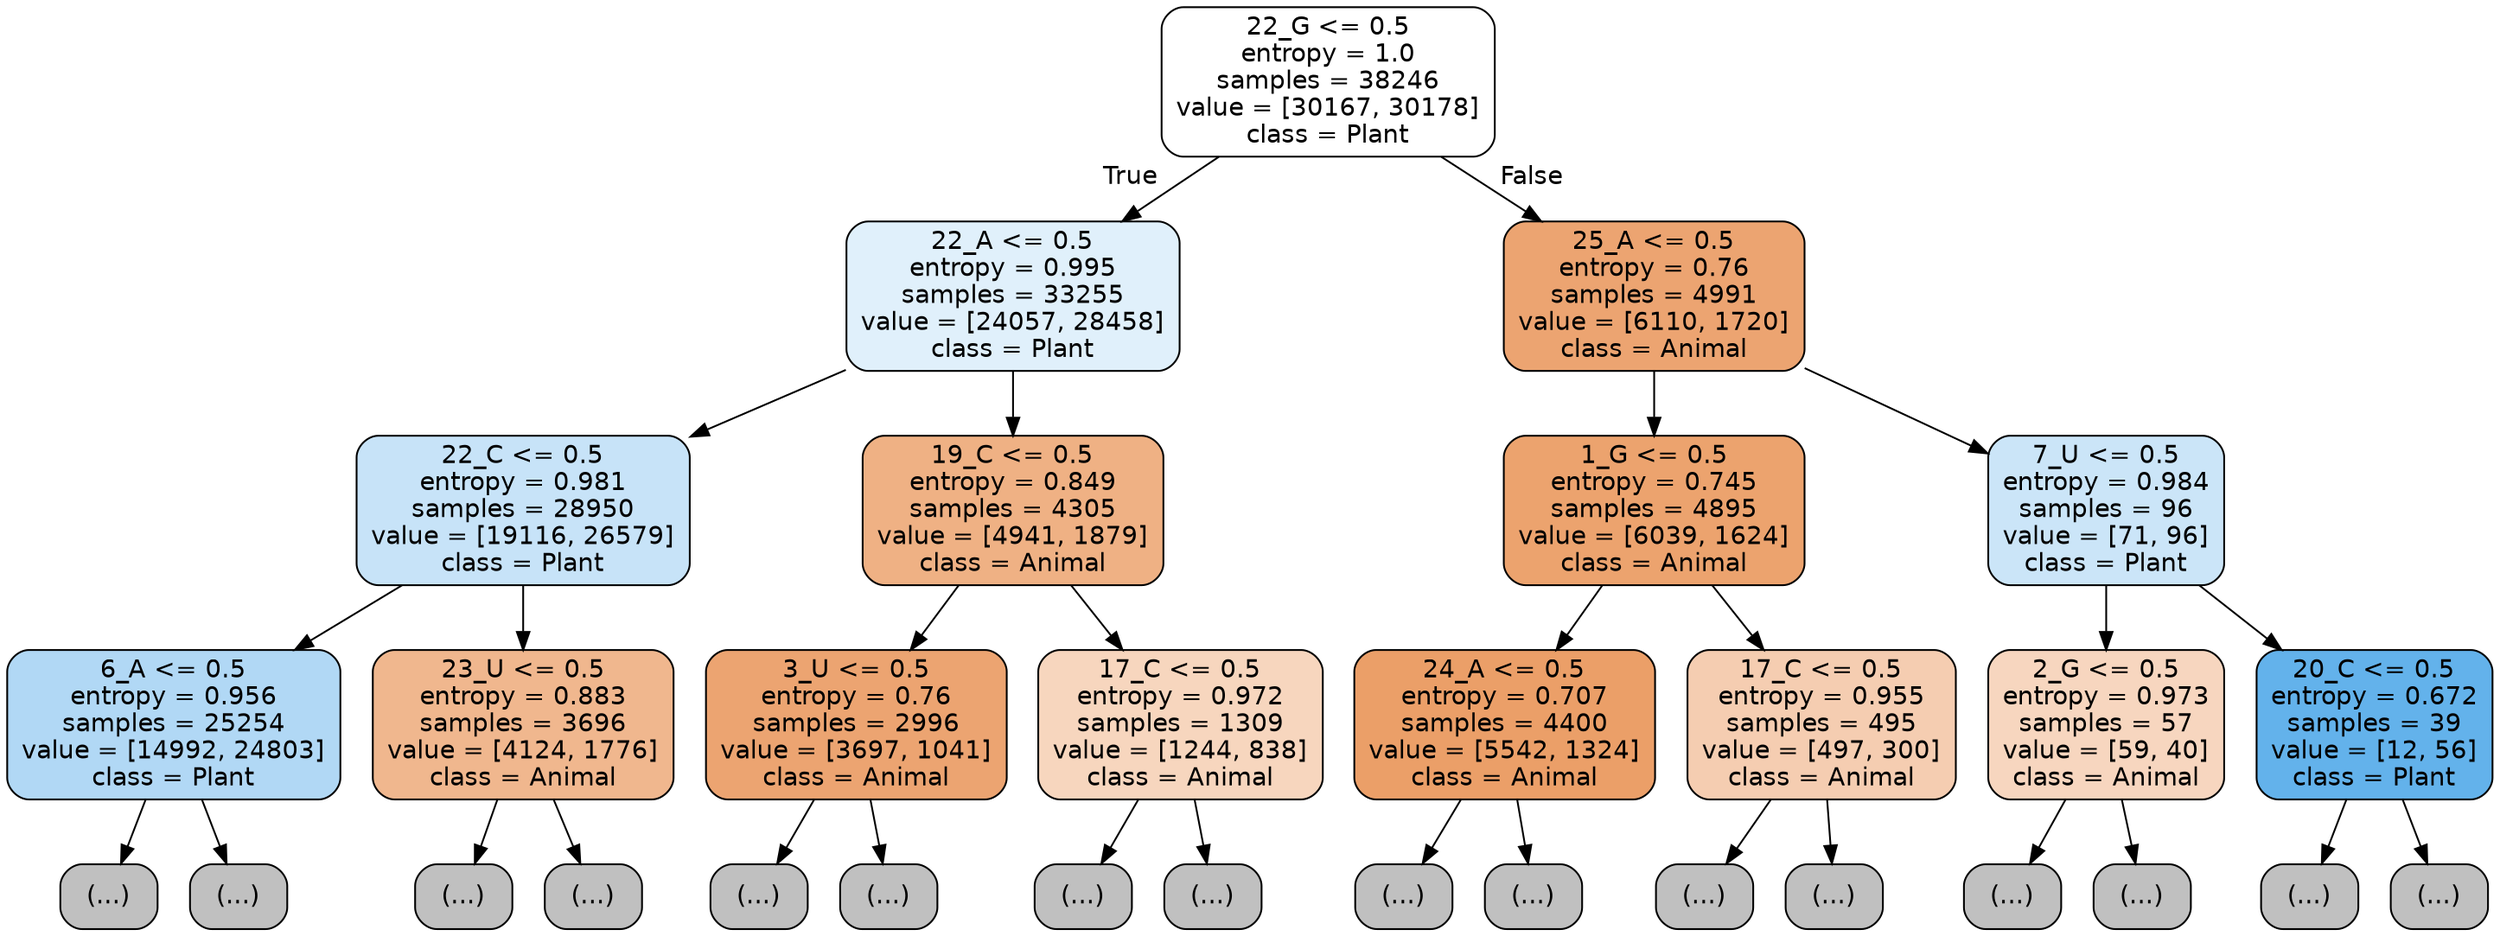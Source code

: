 digraph Tree {
node [shape=box, style="filled, rounded", color="black", fontname="helvetica"] ;
edge [fontname="helvetica"] ;
0 [label="22_G <= 0.5\nentropy = 1.0\nsamples = 38246\nvalue = [30167, 30178]\nclass = Plant", fillcolor="#ffffff"] ;
1 [label="22_A <= 0.5\nentropy = 0.995\nsamples = 33255\nvalue = [24057, 28458]\nclass = Plant", fillcolor="#e0f0fb"] ;
0 -> 1 [labeldistance=2.5, labelangle=45, headlabel="True"] ;
2 [label="22_C <= 0.5\nentropy = 0.981\nsamples = 28950\nvalue = [19116, 26579]\nclass = Plant", fillcolor="#c7e3f8"] ;
1 -> 2 ;
3 [label="6_A <= 0.5\nentropy = 0.956\nsamples = 25254\nvalue = [14992, 24803]\nclass = Plant", fillcolor="#b1d8f5"] ;
2 -> 3 ;
4 [label="(...)", fillcolor="#C0C0C0"] ;
3 -> 4 ;
8409 [label="(...)", fillcolor="#C0C0C0"] ;
3 -> 8409 ;
11026 [label="23_U <= 0.5\nentropy = 0.883\nsamples = 3696\nvalue = [4124, 1776]\nclass = Animal", fillcolor="#f0b78e"] ;
2 -> 11026 ;
11027 [label="(...)", fillcolor="#C0C0C0"] ;
11026 -> 11027 ;
12748 [label="(...)", fillcolor="#C0C0C0"] ;
11026 -> 12748 ;
12921 [label="19_C <= 0.5\nentropy = 0.849\nsamples = 4305\nvalue = [4941, 1879]\nclass = Animal", fillcolor="#efb184"] ;
1 -> 12921 ;
12922 [label="3_U <= 0.5\nentropy = 0.76\nsamples = 2996\nvalue = [3697, 1041]\nclass = Animal", fillcolor="#eca471"] ;
12921 -> 12922 ;
12923 [label="(...)", fillcolor="#C0C0C0"] ;
12922 -> 12923 ;
13968 [label="(...)", fillcolor="#C0C0C0"] ;
12922 -> 13968 ;
14367 [label="17_C <= 0.5\nentropy = 0.972\nsamples = 1309\nvalue = [1244, 838]\nclass = Animal", fillcolor="#f7d6be"] ;
12921 -> 14367 ;
14368 [label="(...)", fillcolor="#C0C0C0"] ;
14367 -> 14368 ;
14761 [label="(...)", fillcolor="#C0C0C0"] ;
14367 -> 14761 ;
14864 [label="25_A <= 0.5\nentropy = 0.76\nsamples = 4991\nvalue = [6110, 1720]\nclass = Animal", fillcolor="#eca471"] ;
0 -> 14864 [labeldistance=2.5, labelangle=-45, headlabel="False"] ;
14865 [label="1_G <= 0.5\nentropy = 0.745\nsamples = 4895\nvalue = [6039, 1624]\nclass = Animal", fillcolor="#eca36e"] ;
14864 -> 14865 ;
14866 [label="24_A <= 0.5\nentropy = 0.707\nsamples = 4400\nvalue = [5542, 1324]\nclass = Animal", fillcolor="#eb9f68"] ;
14865 -> 14866 ;
14867 [label="(...)", fillcolor="#C0C0C0"] ;
14866 -> 14867 ;
16390 [label="(...)", fillcolor="#C0C0C0"] ;
14866 -> 16390 ;
16475 [label="17_C <= 0.5\nentropy = 0.955\nsamples = 495\nvalue = [497, 300]\nclass = Animal", fillcolor="#f5cdb1"] ;
14865 -> 16475 ;
16476 [label="(...)", fillcolor="#C0C0C0"] ;
16475 -> 16476 ;
16685 [label="(...)", fillcolor="#C0C0C0"] ;
16475 -> 16685 ;
16760 [label="7_U <= 0.5\nentropy = 0.984\nsamples = 96\nvalue = [71, 96]\nclass = Plant", fillcolor="#cbe5f8"] ;
14864 -> 16760 ;
16761 [label="2_G <= 0.5\nentropy = 0.973\nsamples = 57\nvalue = [59, 40]\nclass = Animal", fillcolor="#f7d6bf"] ;
16760 -> 16761 ;
16762 [label="(...)", fillcolor="#C0C0C0"] ;
16761 -> 16762 ;
16787 [label="(...)", fillcolor="#C0C0C0"] ;
16761 -> 16787 ;
16796 [label="20_C <= 0.5\nentropy = 0.672\nsamples = 39\nvalue = [12, 56]\nclass = Plant", fillcolor="#63b2eb"] ;
16760 -> 16796 ;
16797 [label="(...)", fillcolor="#C0C0C0"] ;
16796 -> 16797 ;
16806 [label="(...)", fillcolor="#C0C0C0"] ;
16796 -> 16806 ;
}